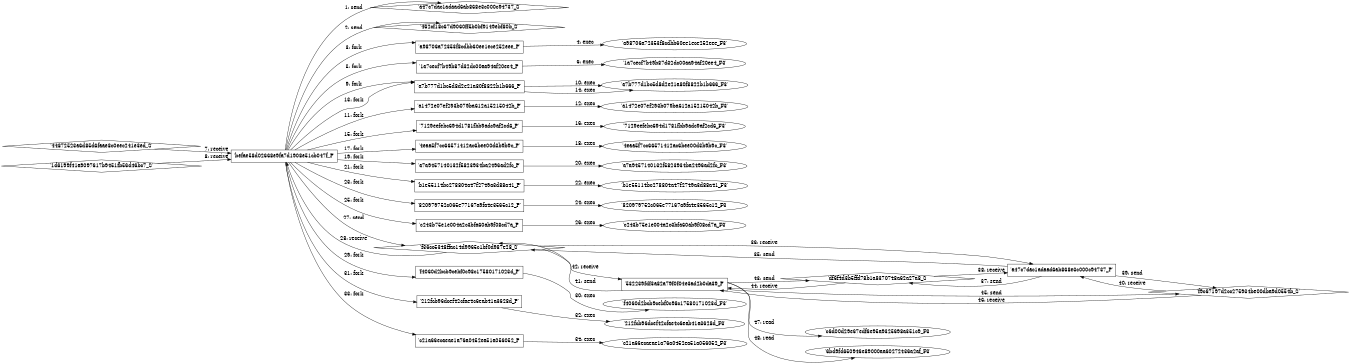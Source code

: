 digraph "D:\Learning\Paper\apt\基于CTI的攻击预警\Dataset\攻击图\ASGfromALLCTI\Microsoft Patch Tuesday - March 2017.dot" {
rankdir="LR"
size="9"
fixedsize="false"
splines="true"
nodesep=0.3
ranksep=0
fontsize=10
overlap="scalexy"
engine= "neato"
	"'a47c7dac1adaad6ab868e3c000c94737_S'" [node_type=Socket shape=diamond]
	"'befae58d02668e9fa7d1908e51cb047f_P'" [node_type=Process shape=box]
	"'befae58d02668e9fa7d1908e51cb047f_P'" -> "'a47c7dac1adaad6ab868e3c000c94737_S'" [label="1: send"]
	"'462cf18c67d9060ff5b0bf9149ebf80b_S'" [node_type=Socket shape=diamond]
	"'befae58d02668e9fa7d1908e51cb047f_P'" [node_type=Process shape=box]
	"'befae58d02668e9fa7d1908e51cb047f_P'" -> "'462cf18c67d9060ff5b0bf9149ebf80b_S'" [label="2: send"]
	"'befae58d02668e9fa7d1908e51cb047f_P'" [node_type=Process shape=box]
	"'a98706a72353f8cdbb60ee1ece252eee_P'" [node_type=Process shape=box]
	"'befae58d02668e9fa7d1908e51cb047f_P'" -> "'a98706a72353f8cdbb60ee1ece252eee_P'" [label="3: fork"]
	"'a98706a72353f8cdbb60ee1ece252eee_P'" [node_type=Process shape=box]
	"'a98706a72353f8cdbb60ee1ece252eee_F3'" [node_type=File shape=ellipse]
	"'a98706a72353f8cdbb60ee1ece252eee_P'" -> "'a98706a72353f8cdbb60ee1ece252eee_F3'" [label="4: exec"]
	"'befae58d02668e9fa7d1908e51cb047f_P'" [node_type=Process shape=box]
	"'1a7cecf7b49b87d32dc00aa94af20ee4_P'" [node_type=Process shape=box]
	"'befae58d02668e9fa7d1908e51cb047f_P'" -> "'1a7cecf7b49b87d32dc00aa94af20ee4_P'" [label="5: fork"]
	"'1a7cecf7b49b87d32dc00aa94af20ee4_P'" [node_type=Process shape=box]
	"'1a7cecf7b49b87d32dc00aa94af20ee4_F3'" [node_type=File shape=ellipse]
	"'1a7cecf7b49b87d32dc00aa94af20ee4_P'" -> "'1a7cecf7b49b87d32dc00aa94af20ee4_F3'" [label="6: exec"]
	"'befae58d02668e9fa7d1908e51cb047f_P'" [node_type=Process shape=box]
	"'44872523a6d85d6faae8c0eec241e3ed_S'" [node_type=Socket shape=diamond]
	"'44872523a6d85d6faae8c0eec241e3ed_S'" -> "'befae58d02668e9fa7d1908e51cb047f_P'" [label="7: receive"]
	"'befae58d02668e9fa7d1908e51cb047f_P'" [node_type=Process shape=box]
	"'1d6199f41a9097617b9451fb56d46bc7_S'" [node_type=Socket shape=diamond]
	"'1d6199f41a9097617b9451fb56d46bc7_S'" -> "'befae58d02668e9fa7d1908e51cb047f_P'" [label="8: receive"]
	"'befae58d02668e9fa7d1908e51cb047f_P'" [node_type=Process shape=box]
	"'a7b777d1bc5d8d2e21a80f8822b1b666_P'" [node_type=Process shape=box]
	"'befae58d02668e9fa7d1908e51cb047f_P'" -> "'a7b777d1bc5d8d2e21a80f8822b1b666_P'" [label="9: fork"]
	"'a7b777d1bc5d8d2e21a80f8822b1b666_P'" [node_type=Process shape=box]
	"'a7b777d1bc5d8d2e21a80f8822b1b666_F3'" [node_type=File shape=ellipse]
	"'a7b777d1bc5d8d2e21a80f8822b1b666_P'" -> "'a7b777d1bc5d8d2e21a80f8822b1b666_F3'" [label="10: exec"]
	"'befae58d02668e9fa7d1908e51cb047f_P'" [node_type=Process shape=box]
	"'a1472e07ef293b079ba612a15215042b_P'" [node_type=Process shape=box]
	"'befae58d02668e9fa7d1908e51cb047f_P'" -> "'a1472e07ef293b079ba612a15215042b_P'" [label="11: fork"]
	"'a1472e07ef293b079ba612a15215042b_P'" [node_type=Process shape=box]
	"'a1472e07ef293b079ba612a15215042b_F3'" [node_type=File shape=ellipse]
	"'a1472e07ef293b079ba612a15215042b_P'" -> "'a1472e07ef293b079ba612a15215042b_F3'" [label="12: exec"]
	"'befae58d02668e9fa7d1908e51cb047f_P'" [node_type=Process shape=box]
	"'a7b777d1bc5d8d2e21a80f8822b1b666_P'" [node_type=Process shape=box]
	"'befae58d02668e9fa7d1908e51cb047f_P'" -> "'a7b777d1bc5d8d2e21a80f8822b1b666_P'" [label="13: fork"]
	"'a7b777d1bc5d8d2e21a80f8822b1b666_P'" [node_type=Process shape=box]
	"'a7b777d1bc5d8d2e21a80f8822b1b666_F3'" [node_type=File shape=ellipse]
	"'a7b777d1bc5d8d2e21a80f8822b1b666_P'" -> "'a7b777d1bc5d8d2e21a80f8822b1b666_F3'" [label="14: exec"]
	"'befae58d02668e9fa7d1908e51cb047f_P'" [node_type=Process shape=box]
	"'7129eefebc694d1781fbb9adc9af2cd6_P'" [node_type=Process shape=box]
	"'befae58d02668e9fa7d1908e51cb047f_P'" -> "'7129eefebc694d1781fbb9adc9af2cd6_P'" [label="15: fork"]
	"'7129eefebc694d1781fbb9adc9af2cd6_P'" [node_type=Process shape=box]
	"'7129eefebc694d1781fbb9adc9af2cd6_F3'" [node_type=File shape=ellipse]
	"'7129eefebc694d1781fbb9adc9af2cd6_P'" -> "'7129eefebc694d1781fbb9adc9af2cd6_F3'" [label="16: exec"]
	"'befae58d02668e9fa7d1908e51cb047f_P'" [node_type=Process shape=box]
	"'4eaa5f7cc66571412ac6bee00d3b9b9c_P'" [node_type=Process shape=box]
	"'befae58d02668e9fa7d1908e51cb047f_P'" -> "'4eaa5f7cc66571412ac6bee00d3b9b9c_P'" [label="17: fork"]
	"'4eaa5f7cc66571412ac6bee00d3b9b9c_P'" [node_type=Process shape=box]
	"'4eaa5f7cc66571412ac6bee00d3b9b9c_F3'" [node_type=File shape=ellipse]
	"'4eaa5f7cc66571412ac6bee00d3b9b9c_P'" -> "'4eaa5f7cc66571412ac6bee00d3b9b9c_F3'" [label="18: exec"]
	"'befae58d02668e9fa7d1908e51cb047f_P'" [node_type=Process shape=box]
	"'a7a9457140132f5823934ba2496ad2fc_P'" [node_type=Process shape=box]
	"'befae58d02668e9fa7d1908e51cb047f_P'" -> "'a7a9457140132f5823934ba2496ad2fc_P'" [label="19: fork"]
	"'a7a9457140132f5823934ba2496ad2fc_P'" [node_type=Process shape=box]
	"'a7a9457140132f5823934ba2496ad2fc_F3'" [node_type=File shape=ellipse]
	"'a7a9457140132f5823934ba2496ad2fc_P'" -> "'a7a9457140132f5823934ba2496ad2fc_F3'" [label="20: exec"]
	"'befae58d02668e9fa7d1908e51cb047f_P'" [node_type=Process shape=box]
	"'b1e55114bc278804a47f2749a3d88a41_P'" [node_type=Process shape=box]
	"'befae58d02668e9fa7d1908e51cb047f_P'" -> "'b1e55114bc278804a47f2749a3d88a41_P'" [label="21: fork"]
	"'b1e55114bc278804a47f2749a3d88a41_P'" [node_type=Process shape=box]
	"'b1e55114bc278804a47f2749a3d88a41_F3'" [node_type=File shape=ellipse]
	"'b1e55114bc278804a47f2749a3d88a41_P'" -> "'b1e55114bc278804a47f2749a3d88a41_F3'" [label="22: exec"]
	"'befae58d02668e9fa7d1908e51cb047f_P'" [node_type=Process shape=box]
	"'820979752c065e77167a9fa4e3565c12_P'" [node_type=Process shape=box]
	"'befae58d02668e9fa7d1908e51cb047f_P'" -> "'820979752c065e77167a9fa4e3565c12_P'" [label="23: fork"]
	"'820979752c065e77167a9fa4e3565c12_P'" [node_type=Process shape=box]
	"'820979752c065e77167a9fa4e3565c12_F3'" [node_type=File shape=ellipse]
	"'820979752c065e77167a9fa4e3565c12_P'" -> "'820979752c065e77167a9fa4e3565c12_F3'" [label="24: exec"]
	"'befae58d02668e9fa7d1908e51cb047f_P'" [node_type=Process shape=box]
	"'c243b75e1e004a2c3bfa60ab9f08cd7a_P'" [node_type=Process shape=box]
	"'befae58d02668e9fa7d1908e51cb047f_P'" -> "'c243b75e1e004a2c3bfa60ab9f08cd7a_P'" [label="25: fork"]
	"'c243b75e1e004a2c3bfa60ab9f08cd7a_P'" [node_type=Process shape=box]
	"'c243b75e1e004a2c3bfa60ab9f08cd7a_F3'" [node_type=File shape=ellipse]
	"'c243b75e1e004a2c3bfa60ab9f08cd7a_P'" -> "'c243b75e1e004a2c3bfa60ab9f08cd7a_F3'" [label="26: exec"]
	"'f36cc5348ffac14d9965c1bf0d987e28_S'" [node_type=Socket shape=diamond]
	"'befae58d02668e9fa7d1908e51cb047f_P'" [node_type=Process shape=box]
	"'befae58d02668e9fa7d1908e51cb047f_P'" -> "'f36cc5348ffac14d9965c1bf0d987e28_S'" [label="27: send"]
	"'f36cc5348ffac14d9965c1bf0d987e28_S'" -> "'befae58d02668e9fa7d1908e51cb047f_P'" [label="28: receive"]
	"'befae58d02668e9fa7d1908e51cb047f_P'" [node_type=Process shape=box]
	"'f4060d2bcb9cebf0c98c17580171023d_P'" [node_type=Process shape=box]
	"'befae58d02668e9fa7d1908e51cb047f_P'" -> "'f4060d2bcb9cebf0c98c17580171023d_P'" [label="29: fork"]
	"'f4060d2bcb9cebf0c98c17580171023d_P'" [node_type=Process shape=box]
	"'f4060d2bcb9cebf0c98c17580171023d_F3'" [node_type=File shape=ellipse]
	"'f4060d2bcb9cebf0c98c17580171023d_P'" -> "'f4060d2bcb9cebf0c98c17580171023d_F3'" [label="30: exec"]
	"'befae58d02668e9fa7d1908e51cb047f_P'" [node_type=Process shape=box]
	"'212fcb96dcef42cfae4c6eab41a3628d_P'" [node_type=Process shape=box]
	"'befae58d02668e9fa7d1908e51cb047f_P'" -> "'212fcb96dcef42cfae4c6eab41a3628d_P'" [label="31: fork"]
	"'212fcb96dcef42cfae4c6eab41a3628d_P'" [node_type=Process shape=box]
	"'212fcb96dcef42cfae4c6eab41a3628d_F3'" [node_type=File shape=ellipse]
	"'212fcb96dcef42cfae4c6eab41a3628d_P'" -> "'212fcb96dcef42cfae4c6eab41a3628d_F3'" [label="32: exec"]
	"'befae58d02668e9fa7d1908e51cb047f_P'" [node_type=Process shape=box]
	"'c21a66ecaeae1a76a0452ea51a056052_P'" [node_type=Process shape=box]
	"'befae58d02668e9fa7d1908e51cb047f_P'" -> "'c21a66ecaeae1a76a0452ea51a056052_P'" [label="33: fork"]
	"'c21a66ecaeae1a76a0452ea51a056052_P'" [node_type=Process shape=box]
	"'c21a66ecaeae1a76a0452ea51a056052_F3'" [node_type=File shape=ellipse]
	"'c21a66ecaeae1a76a0452ea51a056052_P'" -> "'c21a66ecaeae1a76a0452ea51a056052_F3'" [label="34: exec"]
	"'f36cc5348ffac14d9965c1bf0d987e28_S'" [node_type=Socket shape=diamond]
	"'a47c7dac1adaad6ab868e3c000c94737_P'" [node_type=Process shape=box]
	"'a47c7dac1adaad6ab868e3c000c94737_P'" -> "'f36cc5348ffac14d9965c1bf0d987e28_S'" [label="35: send"]
	"'f36cc5348ffac14d9965c1bf0d987e28_S'" -> "'a47c7dac1adaad6ab868e3c000c94737_P'" [label="36: receive"]
	"'df6f4d3b5ffd78b1a8370748a62a27a8_S'" [node_type=Socket shape=diamond]
	"'a47c7dac1adaad6ab868e3c000c94737_P'" [node_type=Process shape=box]
	"'a47c7dac1adaad6ab868e3c000c94737_P'" -> "'df6f4d3b5ffd78b1a8370748a62a27a8_S'" [label="37: send"]
	"'df6f4d3b5ffd78b1a8370748a62a27a8_S'" -> "'a47c7dac1adaad6ab868e3c000c94737_P'" [label="38: receive"]
	"'f9c67197d2cc275934be00dba9d0554b_S'" [node_type=Socket shape=diamond]
	"'a47c7dac1adaad6ab868e3c000c94737_P'" [node_type=Process shape=box]
	"'a47c7dac1adaad6ab868e3c000c94737_P'" -> "'f9c67197d2cc275934be00dba9d0554b_S'" [label="39: send"]
	"'f9c67197d2cc275934be00dba9d0554b_S'" -> "'a47c7dac1adaad6ab868e3c000c94737_P'" [label="40: receive"]
	"'f36cc5348ffac14d9965c1bf0d987e28_S'" [node_type=Socket shape=diamond]
	"'532239fdf3a82a79f0f04e3ad2b0da39_P'" [node_type=Process shape=box]
	"'532239fdf3a82a79f0f04e3ad2b0da39_P'" -> "'f36cc5348ffac14d9965c1bf0d987e28_S'" [label="41: send"]
	"'f36cc5348ffac14d9965c1bf0d987e28_S'" -> "'532239fdf3a82a79f0f04e3ad2b0da39_P'" [label="42: receive"]
	"'df6f4d3b5ffd78b1a8370748a62a27a8_S'" [node_type=Socket shape=diamond]
	"'532239fdf3a82a79f0f04e3ad2b0da39_P'" [node_type=Process shape=box]
	"'532239fdf3a82a79f0f04e3ad2b0da39_P'" -> "'df6f4d3b5ffd78b1a8370748a62a27a8_S'" [label="43: send"]
	"'df6f4d3b5ffd78b1a8370748a62a27a8_S'" -> "'532239fdf3a82a79f0f04e3ad2b0da39_P'" [label="44: receive"]
	"'f9c67197d2cc275934be00dba9d0554b_S'" [node_type=Socket shape=diamond]
	"'532239fdf3a82a79f0f04e3ad2b0da39_P'" [node_type=Process shape=box]
	"'532239fdf3a82a79f0f04e3ad2b0da39_P'" -> "'f9c67197d2cc275934be00dba9d0554b_S'" [label="45: send"]
	"'f9c67197d2cc275934be00dba9d0554b_S'" -> "'532239fdf3a82a79f0f04e3ad2b0da39_P'" [label="46: receive"]
	"'c6d00d29e67edf6e95a9325698a351c9_F3'" [node_type=file shape=ellipse]
	"'532239fdf3a82a79f0f04e3ad2b0da39_P'" [node_type=Process shape=box]
	"'532239fdf3a82a79f0f04e3ad2b0da39_P'" -> "'c6d00d29e67edf6e95a9325698a351c9_F3'" [label="47: read"]
	"'6bd9fd650946e89000aa60272436a2af_F3'" [node_type=file shape=ellipse]
	"'532239fdf3a82a79f0f04e3ad2b0da39_P'" [node_type=Process shape=box]
	"'532239fdf3a82a79f0f04e3ad2b0da39_P'" -> "'6bd9fd650946e89000aa60272436a2af_F3'" [label="48: read"]
}
